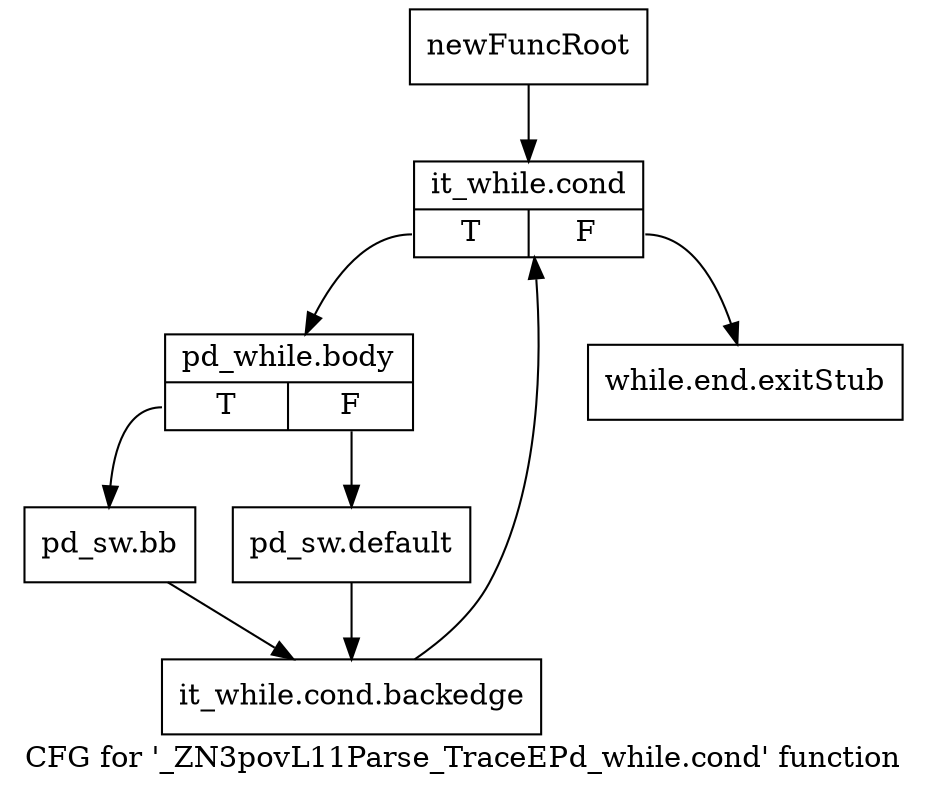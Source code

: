 digraph "CFG for '_ZN3povL11Parse_TraceEPd_while.cond' function" {
	label="CFG for '_ZN3povL11Parse_TraceEPd_while.cond' function";

	Node0x231d330 [shape=record,label="{newFuncRoot}"];
	Node0x231d330 -> Node0x24060a0;
	Node0x2406050 [shape=record,label="{while.end.exitStub}"];
	Node0x24060a0 [shape=record,label="{it_while.cond|{<s0>T|<s1>F}}"];
	Node0x24060a0:s0 -> Node0x240f210;
	Node0x24060a0:s1 -> Node0x2406050;
	Node0x240f210 [shape=record,label="{pd_while.body|{<s0>T|<s1>F}}"];
	Node0x240f210:s0 -> Node0x240f2b0;
	Node0x240f210:s1 -> Node0x240f260;
	Node0x240f260 [shape=record,label="{pd_sw.default}"];
	Node0x240f260 -> Node0x240f300;
	Node0x240f2b0 [shape=record,label="{pd_sw.bb}"];
	Node0x240f2b0 -> Node0x240f300;
	Node0x240f300 [shape=record,label="{it_while.cond.backedge}"];
	Node0x240f300 -> Node0x24060a0;
}
